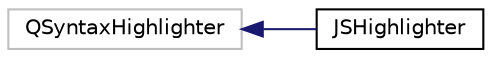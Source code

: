digraph "Graphical Class Hierarchy"
{
 // LATEX_PDF_SIZE
  edge [fontname="Helvetica",fontsize="10",labelfontname="Helvetica",labelfontsize="10"];
  node [fontname="Helvetica",fontsize="10",shape=record];
  rankdir="LR";
  Node4066 [label="QSyntaxHighlighter",height=0.2,width=0.4,color="grey75", fillcolor="white", style="filled",tooltip=" "];
  Node4066 -> Node0 [dir="back",color="midnightblue",fontsize="10",style="solid",fontname="Helvetica"];
  Node0 [label="JSHighlighter",height=0.2,width=0.4,color="black", fillcolor="white", style="filled",URL="$d5/d4a/class_j_s_highlighter.htm",tooltip=" "];
}
